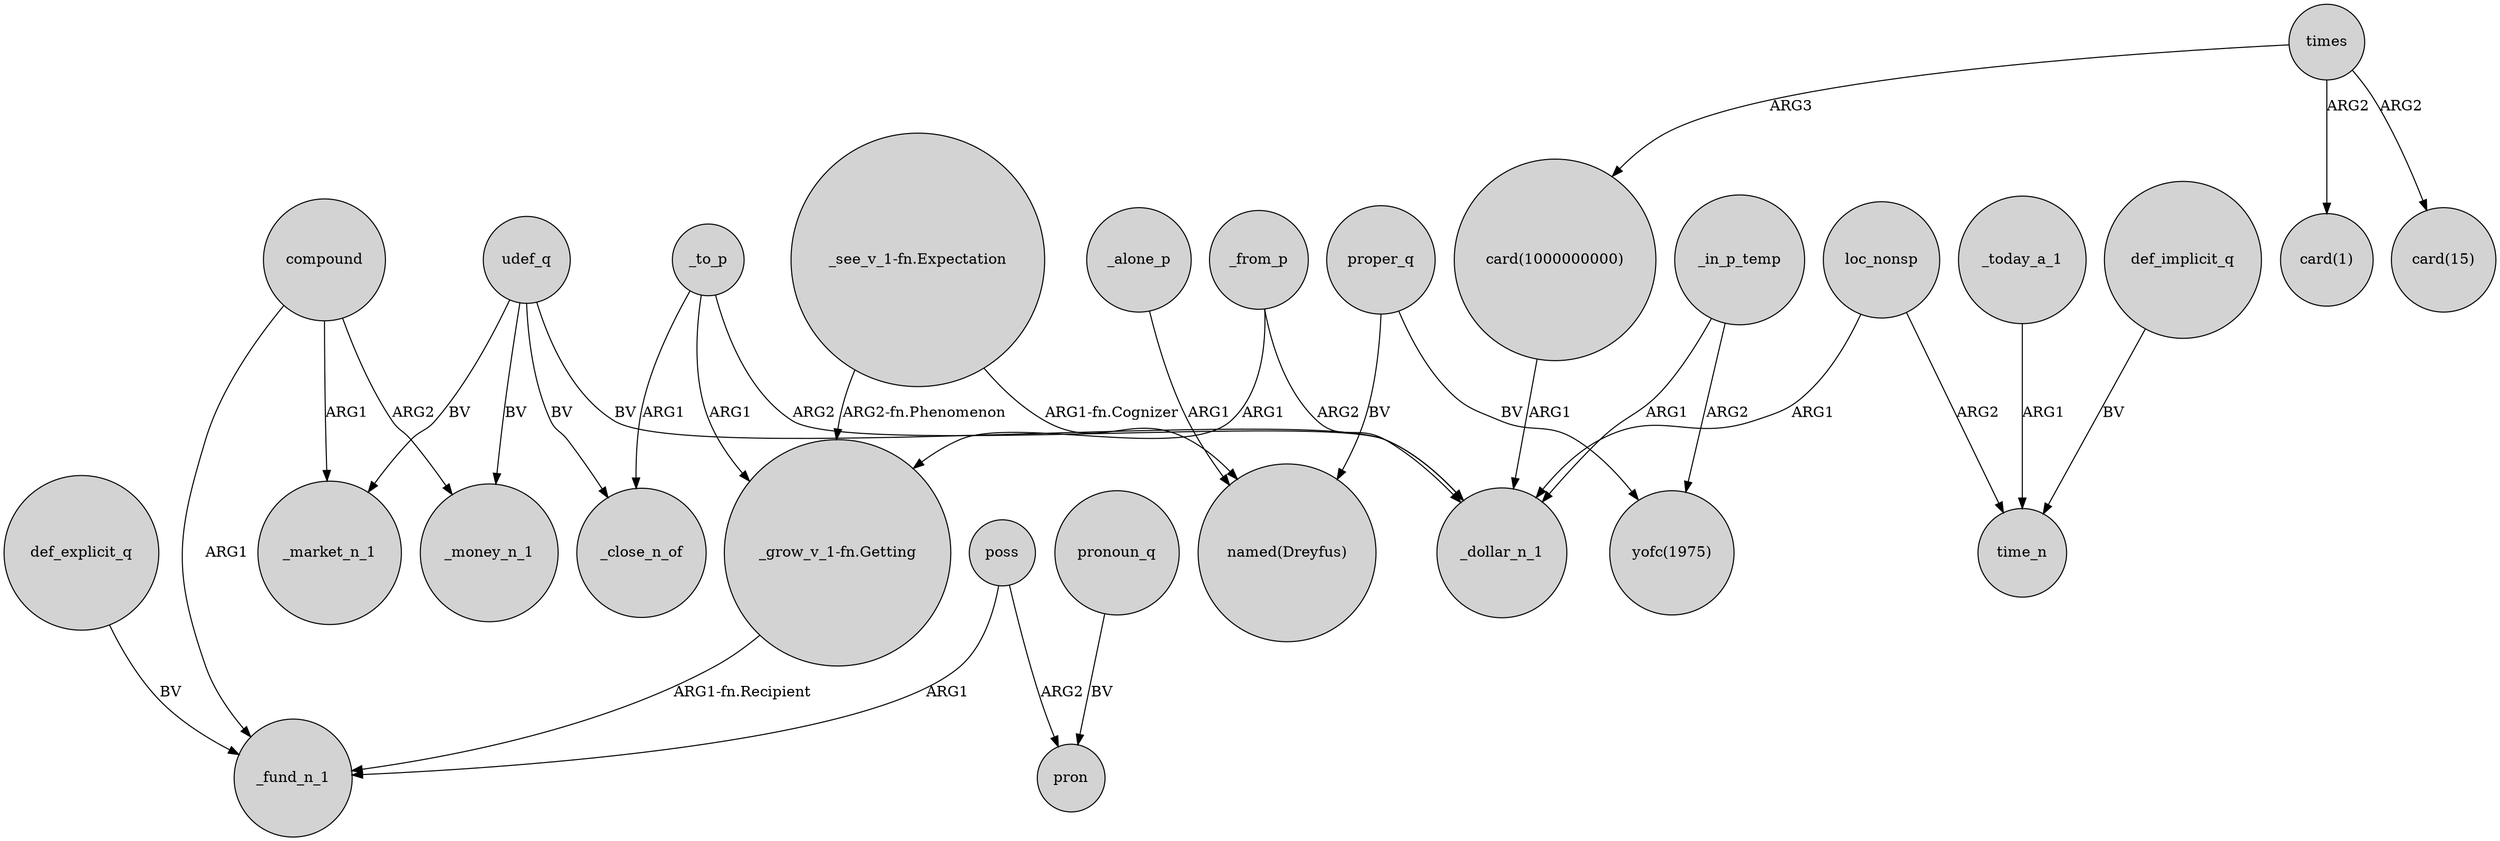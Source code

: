 digraph {
	node [shape=circle style=filled]
	"card(1000000000)" -> _dollar_n_1 [label=ARG1]
	_to_p -> "_grow_v_1-fn.Getting" [label=ARG1]
	def_explicit_q -> _fund_n_1 [label=BV]
	udef_q -> _market_n_1 [label=BV]
	loc_nonsp -> _dollar_n_1 [label=ARG1]
	proper_q -> "yofc(1975)" [label=BV]
	_to_p -> _close_n_of [label=ARG1]
	"_see_v_1-fn.Expectation" -> "_grow_v_1-fn.Getting" [label="ARG2-fn.Phenomenon"]
	_from_p -> _dollar_n_1 [label=ARG2]
	poss -> _fund_n_1 [label=ARG1]
	"_grow_v_1-fn.Getting" -> _fund_n_1 [label="ARG1-fn.Recipient"]
	times -> "card(1)" [label=ARG2]
	"_see_v_1-fn.Expectation" -> "named(Dreyfus)" [label="ARG1-fn.Cognizer"]
	proper_q -> "named(Dreyfus)" [label=BV]
	_to_p -> _dollar_n_1 [label=ARG2]
	times -> "card(1000000000)" [label=ARG3]
	_in_p_temp -> _dollar_n_1 [label=ARG1]
	pronoun_q -> pron [label=BV]
	times -> "card(15)" [label=ARG2]
	poss -> pron [label=ARG2]
	udef_q -> _money_n_1 [label=BV]
	_alone_p -> "named(Dreyfus)" [label=ARG1]
	udef_q -> _dollar_n_1 [label=BV]
	compound -> _money_n_1 [label=ARG2]
	_today_a_1 -> time_n [label=ARG1]
	loc_nonsp -> time_n [label=ARG2]
	_from_p -> "_grow_v_1-fn.Getting" [label=ARG1]
	compound -> _market_n_1 [label=ARG1]
	udef_q -> _close_n_of [label=BV]
	_in_p_temp -> "yofc(1975)" [label=ARG2]
	compound -> _fund_n_1 [label=ARG1]
	def_implicit_q -> time_n [label=BV]
}

